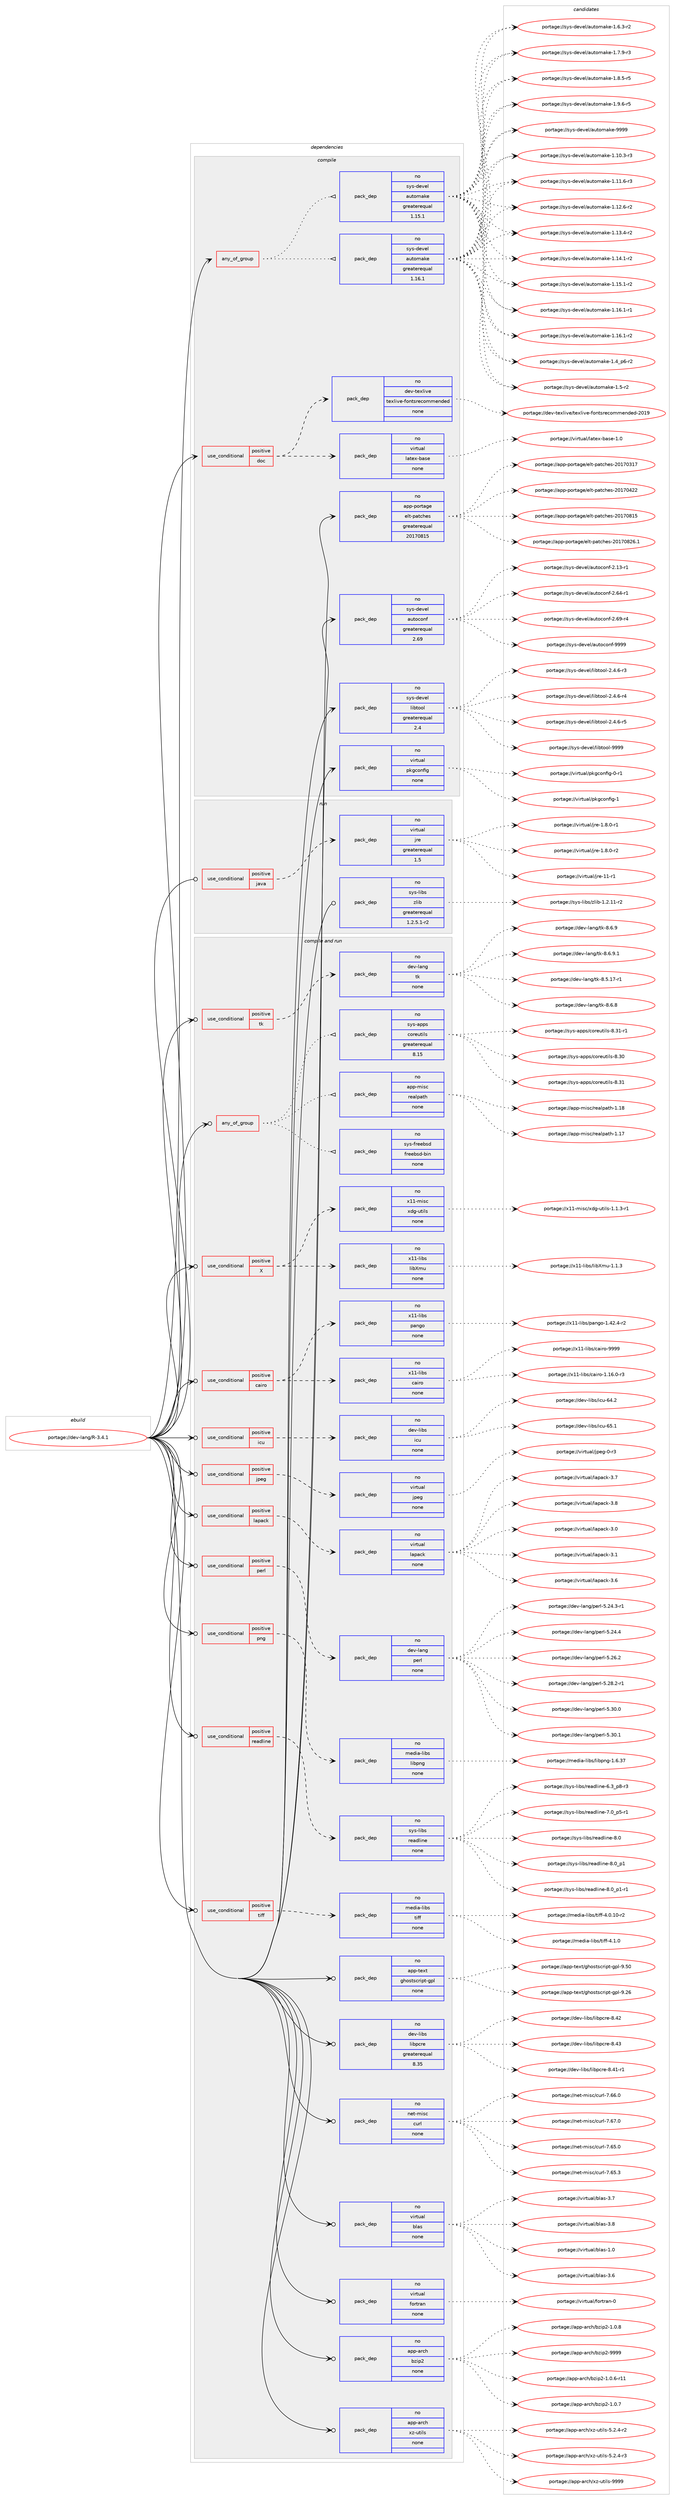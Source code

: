 digraph prolog {

# *************
# Graph options
# *************

newrank=true;
concentrate=true;
compound=true;
graph [rankdir=LR,fontname=Helvetica,fontsize=10,ranksep=1.5];#, ranksep=2.5, nodesep=0.2];
edge  [arrowhead=vee];
node  [fontname=Helvetica,fontsize=10];

# **********
# The ebuild
# **********

subgraph cluster_leftcol {
color=gray;
rank=same;
label=<<i>ebuild</i>>;
id [label="portage://dev-lang/R-3.4.1", color=red, width=4, href="../dev-lang/R-3.4.1.svg"];
}

# ****************
# The dependencies
# ****************

subgraph cluster_midcol {
color=gray;
label=<<i>dependencies</i>>;
subgraph cluster_compile {
fillcolor="#eeeeee";
style=filled;
label=<<i>compile</i>>;
subgraph any2677 {
dependency92692 [label=<<TABLE BORDER="0" CELLBORDER="1" CELLSPACING="0" CELLPADDING="4"><TR><TD CELLPADDING="10">any_of_group</TD></TR></TABLE>>, shape=none, color=red];subgraph pack70975 {
dependency92693 [label=<<TABLE BORDER="0" CELLBORDER="1" CELLSPACING="0" CELLPADDING="4" WIDTH="220"><TR><TD ROWSPAN="6" CELLPADDING="30">pack_dep</TD></TR><TR><TD WIDTH="110">no</TD></TR><TR><TD>sys-devel</TD></TR><TR><TD>automake</TD></TR><TR><TD>greaterequal</TD></TR><TR><TD>1.16.1</TD></TR></TABLE>>, shape=none, color=blue];
}
dependency92692:e -> dependency92693:w [weight=20,style="dotted",arrowhead="oinv"];
subgraph pack70976 {
dependency92694 [label=<<TABLE BORDER="0" CELLBORDER="1" CELLSPACING="0" CELLPADDING="4" WIDTH="220"><TR><TD ROWSPAN="6" CELLPADDING="30">pack_dep</TD></TR><TR><TD WIDTH="110">no</TD></TR><TR><TD>sys-devel</TD></TR><TR><TD>automake</TD></TR><TR><TD>greaterequal</TD></TR><TR><TD>1.15.1</TD></TR></TABLE>>, shape=none, color=blue];
}
dependency92692:e -> dependency92694:w [weight=20,style="dotted",arrowhead="oinv"];
}
id:e -> dependency92692:w [weight=20,style="solid",arrowhead="vee"];
subgraph cond18981 {
dependency92695 [label=<<TABLE BORDER="0" CELLBORDER="1" CELLSPACING="0" CELLPADDING="4"><TR><TD ROWSPAN="3" CELLPADDING="10">use_conditional</TD></TR><TR><TD>positive</TD></TR><TR><TD>doc</TD></TR></TABLE>>, shape=none, color=red];
subgraph pack70977 {
dependency92696 [label=<<TABLE BORDER="0" CELLBORDER="1" CELLSPACING="0" CELLPADDING="4" WIDTH="220"><TR><TD ROWSPAN="6" CELLPADDING="30">pack_dep</TD></TR><TR><TD WIDTH="110">no</TD></TR><TR><TD>virtual</TD></TR><TR><TD>latex-base</TD></TR><TR><TD>none</TD></TR><TR><TD></TD></TR></TABLE>>, shape=none, color=blue];
}
dependency92695:e -> dependency92696:w [weight=20,style="dashed",arrowhead="vee"];
subgraph pack70978 {
dependency92697 [label=<<TABLE BORDER="0" CELLBORDER="1" CELLSPACING="0" CELLPADDING="4" WIDTH="220"><TR><TD ROWSPAN="6" CELLPADDING="30">pack_dep</TD></TR><TR><TD WIDTH="110">no</TD></TR><TR><TD>dev-texlive</TD></TR><TR><TD>texlive-fontsrecommended</TD></TR><TR><TD>none</TD></TR><TR><TD></TD></TR></TABLE>>, shape=none, color=blue];
}
dependency92695:e -> dependency92697:w [weight=20,style="dashed",arrowhead="vee"];
}
id:e -> dependency92695:w [weight=20,style="solid",arrowhead="vee"];
subgraph pack70979 {
dependency92698 [label=<<TABLE BORDER="0" CELLBORDER="1" CELLSPACING="0" CELLPADDING="4" WIDTH="220"><TR><TD ROWSPAN="6" CELLPADDING="30">pack_dep</TD></TR><TR><TD WIDTH="110">no</TD></TR><TR><TD>app-portage</TD></TR><TR><TD>elt-patches</TD></TR><TR><TD>greaterequal</TD></TR><TR><TD>20170815</TD></TR></TABLE>>, shape=none, color=blue];
}
id:e -> dependency92698:w [weight=20,style="solid",arrowhead="vee"];
subgraph pack70980 {
dependency92699 [label=<<TABLE BORDER="0" CELLBORDER="1" CELLSPACING="0" CELLPADDING="4" WIDTH="220"><TR><TD ROWSPAN="6" CELLPADDING="30">pack_dep</TD></TR><TR><TD WIDTH="110">no</TD></TR><TR><TD>sys-devel</TD></TR><TR><TD>autoconf</TD></TR><TR><TD>greaterequal</TD></TR><TR><TD>2.69</TD></TR></TABLE>>, shape=none, color=blue];
}
id:e -> dependency92699:w [weight=20,style="solid",arrowhead="vee"];
subgraph pack70981 {
dependency92700 [label=<<TABLE BORDER="0" CELLBORDER="1" CELLSPACING="0" CELLPADDING="4" WIDTH="220"><TR><TD ROWSPAN="6" CELLPADDING="30">pack_dep</TD></TR><TR><TD WIDTH="110">no</TD></TR><TR><TD>sys-devel</TD></TR><TR><TD>libtool</TD></TR><TR><TD>greaterequal</TD></TR><TR><TD>2.4</TD></TR></TABLE>>, shape=none, color=blue];
}
id:e -> dependency92700:w [weight=20,style="solid",arrowhead="vee"];
subgraph pack70982 {
dependency92701 [label=<<TABLE BORDER="0" CELLBORDER="1" CELLSPACING="0" CELLPADDING="4" WIDTH="220"><TR><TD ROWSPAN="6" CELLPADDING="30">pack_dep</TD></TR><TR><TD WIDTH="110">no</TD></TR><TR><TD>virtual</TD></TR><TR><TD>pkgconfig</TD></TR><TR><TD>none</TD></TR><TR><TD></TD></TR></TABLE>>, shape=none, color=blue];
}
id:e -> dependency92701:w [weight=20,style="solid",arrowhead="vee"];
}
subgraph cluster_compileandrun {
fillcolor="#eeeeee";
style=filled;
label=<<i>compile and run</i>>;
subgraph any2678 {
dependency92702 [label=<<TABLE BORDER="0" CELLBORDER="1" CELLSPACING="0" CELLPADDING="4"><TR><TD CELLPADDING="10">any_of_group</TD></TR></TABLE>>, shape=none, color=red];subgraph pack70983 {
dependency92703 [label=<<TABLE BORDER="0" CELLBORDER="1" CELLSPACING="0" CELLPADDING="4" WIDTH="220"><TR><TD ROWSPAN="6" CELLPADDING="30">pack_dep</TD></TR><TR><TD WIDTH="110">no</TD></TR><TR><TD>sys-apps</TD></TR><TR><TD>coreutils</TD></TR><TR><TD>greaterequal</TD></TR><TR><TD>8.15</TD></TR></TABLE>>, shape=none, color=blue];
}
dependency92702:e -> dependency92703:w [weight=20,style="dotted",arrowhead="oinv"];
subgraph pack70984 {
dependency92704 [label=<<TABLE BORDER="0" CELLBORDER="1" CELLSPACING="0" CELLPADDING="4" WIDTH="220"><TR><TD ROWSPAN="6" CELLPADDING="30">pack_dep</TD></TR><TR><TD WIDTH="110">no</TD></TR><TR><TD>sys-freebsd</TD></TR><TR><TD>freebsd-bin</TD></TR><TR><TD>none</TD></TR><TR><TD></TD></TR></TABLE>>, shape=none, color=blue];
}
dependency92702:e -> dependency92704:w [weight=20,style="dotted",arrowhead="oinv"];
subgraph pack70985 {
dependency92705 [label=<<TABLE BORDER="0" CELLBORDER="1" CELLSPACING="0" CELLPADDING="4" WIDTH="220"><TR><TD ROWSPAN="6" CELLPADDING="30">pack_dep</TD></TR><TR><TD WIDTH="110">no</TD></TR><TR><TD>app-misc</TD></TR><TR><TD>realpath</TD></TR><TR><TD>none</TD></TR><TR><TD></TD></TR></TABLE>>, shape=none, color=blue];
}
dependency92702:e -> dependency92705:w [weight=20,style="dotted",arrowhead="oinv"];
}
id:e -> dependency92702:w [weight=20,style="solid",arrowhead="odotvee"];
subgraph cond18982 {
dependency92706 [label=<<TABLE BORDER="0" CELLBORDER="1" CELLSPACING="0" CELLPADDING="4"><TR><TD ROWSPAN="3" CELLPADDING="10">use_conditional</TD></TR><TR><TD>positive</TD></TR><TR><TD>X</TD></TR></TABLE>>, shape=none, color=red];
subgraph pack70986 {
dependency92707 [label=<<TABLE BORDER="0" CELLBORDER="1" CELLSPACING="0" CELLPADDING="4" WIDTH="220"><TR><TD ROWSPAN="6" CELLPADDING="30">pack_dep</TD></TR><TR><TD WIDTH="110">no</TD></TR><TR><TD>x11-libs</TD></TR><TR><TD>libXmu</TD></TR><TR><TD>none</TD></TR><TR><TD></TD></TR></TABLE>>, shape=none, color=blue];
}
dependency92706:e -> dependency92707:w [weight=20,style="dashed",arrowhead="vee"];
subgraph pack70987 {
dependency92708 [label=<<TABLE BORDER="0" CELLBORDER="1" CELLSPACING="0" CELLPADDING="4" WIDTH="220"><TR><TD ROWSPAN="6" CELLPADDING="30">pack_dep</TD></TR><TR><TD WIDTH="110">no</TD></TR><TR><TD>x11-misc</TD></TR><TR><TD>xdg-utils</TD></TR><TR><TD>none</TD></TR><TR><TD></TD></TR></TABLE>>, shape=none, color=blue];
}
dependency92706:e -> dependency92708:w [weight=20,style="dashed",arrowhead="vee"];
}
id:e -> dependency92706:w [weight=20,style="solid",arrowhead="odotvee"];
subgraph cond18983 {
dependency92709 [label=<<TABLE BORDER="0" CELLBORDER="1" CELLSPACING="0" CELLPADDING="4"><TR><TD ROWSPAN="3" CELLPADDING="10">use_conditional</TD></TR><TR><TD>positive</TD></TR><TR><TD>cairo</TD></TR></TABLE>>, shape=none, color=red];
subgraph pack70988 {
dependency92710 [label=<<TABLE BORDER="0" CELLBORDER="1" CELLSPACING="0" CELLPADDING="4" WIDTH="220"><TR><TD ROWSPAN="6" CELLPADDING="30">pack_dep</TD></TR><TR><TD WIDTH="110">no</TD></TR><TR><TD>x11-libs</TD></TR><TR><TD>cairo</TD></TR><TR><TD>none</TD></TR><TR><TD></TD></TR></TABLE>>, shape=none, color=blue];
}
dependency92709:e -> dependency92710:w [weight=20,style="dashed",arrowhead="vee"];
subgraph pack70989 {
dependency92711 [label=<<TABLE BORDER="0" CELLBORDER="1" CELLSPACING="0" CELLPADDING="4" WIDTH="220"><TR><TD ROWSPAN="6" CELLPADDING="30">pack_dep</TD></TR><TR><TD WIDTH="110">no</TD></TR><TR><TD>x11-libs</TD></TR><TR><TD>pango</TD></TR><TR><TD>none</TD></TR><TR><TD></TD></TR></TABLE>>, shape=none, color=blue];
}
dependency92709:e -> dependency92711:w [weight=20,style="dashed",arrowhead="vee"];
}
id:e -> dependency92709:w [weight=20,style="solid",arrowhead="odotvee"];
subgraph cond18984 {
dependency92712 [label=<<TABLE BORDER="0" CELLBORDER="1" CELLSPACING="0" CELLPADDING="4"><TR><TD ROWSPAN="3" CELLPADDING="10">use_conditional</TD></TR><TR><TD>positive</TD></TR><TR><TD>icu</TD></TR></TABLE>>, shape=none, color=red];
subgraph pack70990 {
dependency92713 [label=<<TABLE BORDER="0" CELLBORDER="1" CELLSPACING="0" CELLPADDING="4" WIDTH="220"><TR><TD ROWSPAN="6" CELLPADDING="30">pack_dep</TD></TR><TR><TD WIDTH="110">no</TD></TR><TR><TD>dev-libs</TD></TR><TR><TD>icu</TD></TR><TR><TD>none</TD></TR><TR><TD></TD></TR></TABLE>>, shape=none, color=blue];
}
dependency92712:e -> dependency92713:w [weight=20,style="dashed",arrowhead="vee"];
}
id:e -> dependency92712:w [weight=20,style="solid",arrowhead="odotvee"];
subgraph cond18985 {
dependency92714 [label=<<TABLE BORDER="0" CELLBORDER="1" CELLSPACING="0" CELLPADDING="4"><TR><TD ROWSPAN="3" CELLPADDING="10">use_conditional</TD></TR><TR><TD>positive</TD></TR><TR><TD>jpeg</TD></TR></TABLE>>, shape=none, color=red];
subgraph pack70991 {
dependency92715 [label=<<TABLE BORDER="0" CELLBORDER="1" CELLSPACING="0" CELLPADDING="4" WIDTH="220"><TR><TD ROWSPAN="6" CELLPADDING="30">pack_dep</TD></TR><TR><TD WIDTH="110">no</TD></TR><TR><TD>virtual</TD></TR><TR><TD>jpeg</TD></TR><TR><TD>none</TD></TR><TR><TD></TD></TR></TABLE>>, shape=none, color=blue];
}
dependency92714:e -> dependency92715:w [weight=20,style="dashed",arrowhead="vee"];
}
id:e -> dependency92714:w [weight=20,style="solid",arrowhead="odotvee"];
subgraph cond18986 {
dependency92716 [label=<<TABLE BORDER="0" CELLBORDER="1" CELLSPACING="0" CELLPADDING="4"><TR><TD ROWSPAN="3" CELLPADDING="10">use_conditional</TD></TR><TR><TD>positive</TD></TR><TR><TD>lapack</TD></TR></TABLE>>, shape=none, color=red];
subgraph pack70992 {
dependency92717 [label=<<TABLE BORDER="0" CELLBORDER="1" CELLSPACING="0" CELLPADDING="4" WIDTH="220"><TR><TD ROWSPAN="6" CELLPADDING="30">pack_dep</TD></TR><TR><TD WIDTH="110">no</TD></TR><TR><TD>virtual</TD></TR><TR><TD>lapack</TD></TR><TR><TD>none</TD></TR><TR><TD></TD></TR></TABLE>>, shape=none, color=blue];
}
dependency92716:e -> dependency92717:w [weight=20,style="dashed",arrowhead="vee"];
}
id:e -> dependency92716:w [weight=20,style="solid",arrowhead="odotvee"];
subgraph cond18987 {
dependency92718 [label=<<TABLE BORDER="0" CELLBORDER="1" CELLSPACING="0" CELLPADDING="4"><TR><TD ROWSPAN="3" CELLPADDING="10">use_conditional</TD></TR><TR><TD>positive</TD></TR><TR><TD>perl</TD></TR></TABLE>>, shape=none, color=red];
subgraph pack70993 {
dependency92719 [label=<<TABLE BORDER="0" CELLBORDER="1" CELLSPACING="0" CELLPADDING="4" WIDTH="220"><TR><TD ROWSPAN="6" CELLPADDING="30">pack_dep</TD></TR><TR><TD WIDTH="110">no</TD></TR><TR><TD>dev-lang</TD></TR><TR><TD>perl</TD></TR><TR><TD>none</TD></TR><TR><TD></TD></TR></TABLE>>, shape=none, color=blue];
}
dependency92718:e -> dependency92719:w [weight=20,style="dashed",arrowhead="vee"];
}
id:e -> dependency92718:w [weight=20,style="solid",arrowhead="odotvee"];
subgraph cond18988 {
dependency92720 [label=<<TABLE BORDER="0" CELLBORDER="1" CELLSPACING="0" CELLPADDING="4"><TR><TD ROWSPAN="3" CELLPADDING="10">use_conditional</TD></TR><TR><TD>positive</TD></TR><TR><TD>png</TD></TR></TABLE>>, shape=none, color=red];
subgraph pack70994 {
dependency92721 [label=<<TABLE BORDER="0" CELLBORDER="1" CELLSPACING="0" CELLPADDING="4" WIDTH="220"><TR><TD ROWSPAN="6" CELLPADDING="30">pack_dep</TD></TR><TR><TD WIDTH="110">no</TD></TR><TR><TD>media-libs</TD></TR><TR><TD>libpng</TD></TR><TR><TD>none</TD></TR><TR><TD></TD></TR></TABLE>>, shape=none, color=blue];
}
dependency92720:e -> dependency92721:w [weight=20,style="dashed",arrowhead="vee"];
}
id:e -> dependency92720:w [weight=20,style="solid",arrowhead="odotvee"];
subgraph cond18989 {
dependency92722 [label=<<TABLE BORDER="0" CELLBORDER="1" CELLSPACING="0" CELLPADDING="4"><TR><TD ROWSPAN="3" CELLPADDING="10">use_conditional</TD></TR><TR><TD>positive</TD></TR><TR><TD>readline</TD></TR></TABLE>>, shape=none, color=red];
subgraph pack70995 {
dependency92723 [label=<<TABLE BORDER="0" CELLBORDER="1" CELLSPACING="0" CELLPADDING="4" WIDTH="220"><TR><TD ROWSPAN="6" CELLPADDING="30">pack_dep</TD></TR><TR><TD WIDTH="110">no</TD></TR><TR><TD>sys-libs</TD></TR><TR><TD>readline</TD></TR><TR><TD>none</TD></TR><TR><TD></TD></TR></TABLE>>, shape=none, color=blue];
}
dependency92722:e -> dependency92723:w [weight=20,style="dashed",arrowhead="vee"];
}
id:e -> dependency92722:w [weight=20,style="solid",arrowhead="odotvee"];
subgraph cond18990 {
dependency92724 [label=<<TABLE BORDER="0" CELLBORDER="1" CELLSPACING="0" CELLPADDING="4"><TR><TD ROWSPAN="3" CELLPADDING="10">use_conditional</TD></TR><TR><TD>positive</TD></TR><TR><TD>tiff</TD></TR></TABLE>>, shape=none, color=red];
subgraph pack70996 {
dependency92725 [label=<<TABLE BORDER="0" CELLBORDER="1" CELLSPACING="0" CELLPADDING="4" WIDTH="220"><TR><TD ROWSPAN="6" CELLPADDING="30">pack_dep</TD></TR><TR><TD WIDTH="110">no</TD></TR><TR><TD>media-libs</TD></TR><TR><TD>tiff</TD></TR><TR><TD>none</TD></TR><TR><TD></TD></TR></TABLE>>, shape=none, color=blue];
}
dependency92724:e -> dependency92725:w [weight=20,style="dashed",arrowhead="vee"];
}
id:e -> dependency92724:w [weight=20,style="solid",arrowhead="odotvee"];
subgraph cond18991 {
dependency92726 [label=<<TABLE BORDER="0" CELLBORDER="1" CELLSPACING="0" CELLPADDING="4"><TR><TD ROWSPAN="3" CELLPADDING="10">use_conditional</TD></TR><TR><TD>positive</TD></TR><TR><TD>tk</TD></TR></TABLE>>, shape=none, color=red];
subgraph pack70997 {
dependency92727 [label=<<TABLE BORDER="0" CELLBORDER="1" CELLSPACING="0" CELLPADDING="4" WIDTH="220"><TR><TD ROWSPAN="6" CELLPADDING="30">pack_dep</TD></TR><TR><TD WIDTH="110">no</TD></TR><TR><TD>dev-lang</TD></TR><TR><TD>tk</TD></TR><TR><TD>none</TD></TR><TR><TD></TD></TR></TABLE>>, shape=none, color=blue];
}
dependency92726:e -> dependency92727:w [weight=20,style="dashed",arrowhead="vee"];
}
id:e -> dependency92726:w [weight=20,style="solid",arrowhead="odotvee"];
subgraph pack70998 {
dependency92728 [label=<<TABLE BORDER="0" CELLBORDER="1" CELLSPACING="0" CELLPADDING="4" WIDTH="220"><TR><TD ROWSPAN="6" CELLPADDING="30">pack_dep</TD></TR><TR><TD WIDTH="110">no</TD></TR><TR><TD>app-arch</TD></TR><TR><TD>bzip2</TD></TR><TR><TD>none</TD></TR><TR><TD></TD></TR></TABLE>>, shape=none, color=blue];
}
id:e -> dependency92728:w [weight=20,style="solid",arrowhead="odotvee"];
subgraph pack70999 {
dependency92729 [label=<<TABLE BORDER="0" CELLBORDER="1" CELLSPACING="0" CELLPADDING="4" WIDTH="220"><TR><TD ROWSPAN="6" CELLPADDING="30">pack_dep</TD></TR><TR><TD WIDTH="110">no</TD></TR><TR><TD>app-arch</TD></TR><TR><TD>xz-utils</TD></TR><TR><TD>none</TD></TR><TR><TD></TD></TR></TABLE>>, shape=none, color=blue];
}
id:e -> dependency92729:w [weight=20,style="solid",arrowhead="odotvee"];
subgraph pack71000 {
dependency92730 [label=<<TABLE BORDER="0" CELLBORDER="1" CELLSPACING="0" CELLPADDING="4" WIDTH="220"><TR><TD ROWSPAN="6" CELLPADDING="30">pack_dep</TD></TR><TR><TD WIDTH="110">no</TD></TR><TR><TD>app-text</TD></TR><TR><TD>ghostscript-gpl</TD></TR><TR><TD>none</TD></TR><TR><TD></TD></TR></TABLE>>, shape=none, color=blue];
}
id:e -> dependency92730:w [weight=20,style="solid",arrowhead="odotvee"];
subgraph pack71001 {
dependency92731 [label=<<TABLE BORDER="0" CELLBORDER="1" CELLSPACING="0" CELLPADDING="4" WIDTH="220"><TR><TD ROWSPAN="6" CELLPADDING="30">pack_dep</TD></TR><TR><TD WIDTH="110">no</TD></TR><TR><TD>dev-libs</TD></TR><TR><TD>libpcre</TD></TR><TR><TD>greaterequal</TD></TR><TR><TD>8.35</TD></TR></TABLE>>, shape=none, color=blue];
}
id:e -> dependency92731:w [weight=20,style="solid",arrowhead="odotvee"];
subgraph pack71002 {
dependency92732 [label=<<TABLE BORDER="0" CELLBORDER="1" CELLSPACING="0" CELLPADDING="4" WIDTH="220"><TR><TD ROWSPAN="6" CELLPADDING="30">pack_dep</TD></TR><TR><TD WIDTH="110">no</TD></TR><TR><TD>net-misc</TD></TR><TR><TD>curl</TD></TR><TR><TD>none</TD></TR><TR><TD></TD></TR></TABLE>>, shape=none, color=blue];
}
id:e -> dependency92732:w [weight=20,style="solid",arrowhead="odotvee"];
subgraph pack71003 {
dependency92733 [label=<<TABLE BORDER="0" CELLBORDER="1" CELLSPACING="0" CELLPADDING="4" WIDTH="220"><TR><TD ROWSPAN="6" CELLPADDING="30">pack_dep</TD></TR><TR><TD WIDTH="110">no</TD></TR><TR><TD>virtual</TD></TR><TR><TD>blas</TD></TR><TR><TD>none</TD></TR><TR><TD></TD></TR></TABLE>>, shape=none, color=blue];
}
id:e -> dependency92733:w [weight=20,style="solid",arrowhead="odotvee"];
subgraph pack71004 {
dependency92734 [label=<<TABLE BORDER="0" CELLBORDER="1" CELLSPACING="0" CELLPADDING="4" WIDTH="220"><TR><TD ROWSPAN="6" CELLPADDING="30">pack_dep</TD></TR><TR><TD WIDTH="110">no</TD></TR><TR><TD>virtual</TD></TR><TR><TD>fortran</TD></TR><TR><TD>none</TD></TR><TR><TD></TD></TR></TABLE>>, shape=none, color=blue];
}
id:e -> dependency92734:w [weight=20,style="solid",arrowhead="odotvee"];
}
subgraph cluster_run {
fillcolor="#eeeeee";
style=filled;
label=<<i>run</i>>;
subgraph cond18992 {
dependency92735 [label=<<TABLE BORDER="0" CELLBORDER="1" CELLSPACING="0" CELLPADDING="4"><TR><TD ROWSPAN="3" CELLPADDING="10">use_conditional</TD></TR><TR><TD>positive</TD></TR><TR><TD>java</TD></TR></TABLE>>, shape=none, color=red];
subgraph pack71005 {
dependency92736 [label=<<TABLE BORDER="0" CELLBORDER="1" CELLSPACING="0" CELLPADDING="4" WIDTH="220"><TR><TD ROWSPAN="6" CELLPADDING="30">pack_dep</TD></TR><TR><TD WIDTH="110">no</TD></TR><TR><TD>virtual</TD></TR><TR><TD>jre</TD></TR><TR><TD>greaterequal</TD></TR><TR><TD>1.5</TD></TR></TABLE>>, shape=none, color=blue];
}
dependency92735:e -> dependency92736:w [weight=20,style="dashed",arrowhead="vee"];
}
id:e -> dependency92735:w [weight=20,style="solid",arrowhead="odot"];
subgraph pack71006 {
dependency92737 [label=<<TABLE BORDER="0" CELLBORDER="1" CELLSPACING="0" CELLPADDING="4" WIDTH="220"><TR><TD ROWSPAN="6" CELLPADDING="30">pack_dep</TD></TR><TR><TD WIDTH="110">no</TD></TR><TR><TD>sys-libs</TD></TR><TR><TD>zlib</TD></TR><TR><TD>greaterequal</TD></TR><TR><TD>1.2.5.1-r2</TD></TR></TABLE>>, shape=none, color=blue];
}
id:e -> dependency92737:w [weight=20,style="solid",arrowhead="odot"];
}
}

# **************
# The candidates
# **************

subgraph cluster_choices {
rank=same;
color=gray;
label=<<i>candidates</i>>;

subgraph choice70975 {
color=black;
nodesep=1;
choiceportage11512111545100101118101108479711711611110997107101454946494846514511451 [label="portage://sys-devel/automake-1.10.3-r3", color=red, width=4,href="../sys-devel/automake-1.10.3-r3.svg"];
choiceportage11512111545100101118101108479711711611110997107101454946494946544511451 [label="portage://sys-devel/automake-1.11.6-r3", color=red, width=4,href="../sys-devel/automake-1.11.6-r3.svg"];
choiceportage11512111545100101118101108479711711611110997107101454946495046544511450 [label="portage://sys-devel/automake-1.12.6-r2", color=red, width=4,href="../sys-devel/automake-1.12.6-r2.svg"];
choiceportage11512111545100101118101108479711711611110997107101454946495146524511450 [label="portage://sys-devel/automake-1.13.4-r2", color=red, width=4,href="../sys-devel/automake-1.13.4-r2.svg"];
choiceportage11512111545100101118101108479711711611110997107101454946495246494511450 [label="portage://sys-devel/automake-1.14.1-r2", color=red, width=4,href="../sys-devel/automake-1.14.1-r2.svg"];
choiceportage11512111545100101118101108479711711611110997107101454946495346494511450 [label="portage://sys-devel/automake-1.15.1-r2", color=red, width=4,href="../sys-devel/automake-1.15.1-r2.svg"];
choiceportage11512111545100101118101108479711711611110997107101454946495446494511449 [label="portage://sys-devel/automake-1.16.1-r1", color=red, width=4,href="../sys-devel/automake-1.16.1-r1.svg"];
choiceportage11512111545100101118101108479711711611110997107101454946495446494511450 [label="portage://sys-devel/automake-1.16.1-r2", color=red, width=4,href="../sys-devel/automake-1.16.1-r2.svg"];
choiceportage115121115451001011181011084797117116111109971071014549465295112544511450 [label="portage://sys-devel/automake-1.4_p6-r2", color=red, width=4,href="../sys-devel/automake-1.4_p6-r2.svg"];
choiceportage11512111545100101118101108479711711611110997107101454946534511450 [label="portage://sys-devel/automake-1.5-r2", color=red, width=4,href="../sys-devel/automake-1.5-r2.svg"];
choiceportage115121115451001011181011084797117116111109971071014549465446514511450 [label="portage://sys-devel/automake-1.6.3-r2", color=red, width=4,href="../sys-devel/automake-1.6.3-r2.svg"];
choiceportage115121115451001011181011084797117116111109971071014549465546574511451 [label="portage://sys-devel/automake-1.7.9-r3", color=red, width=4,href="../sys-devel/automake-1.7.9-r3.svg"];
choiceportage115121115451001011181011084797117116111109971071014549465646534511453 [label="portage://sys-devel/automake-1.8.5-r5", color=red, width=4,href="../sys-devel/automake-1.8.5-r5.svg"];
choiceportage115121115451001011181011084797117116111109971071014549465746544511453 [label="portage://sys-devel/automake-1.9.6-r5", color=red, width=4,href="../sys-devel/automake-1.9.6-r5.svg"];
choiceportage115121115451001011181011084797117116111109971071014557575757 [label="portage://sys-devel/automake-9999", color=red, width=4,href="../sys-devel/automake-9999.svg"];
dependency92693:e -> choiceportage11512111545100101118101108479711711611110997107101454946494846514511451:w [style=dotted,weight="100"];
dependency92693:e -> choiceportage11512111545100101118101108479711711611110997107101454946494946544511451:w [style=dotted,weight="100"];
dependency92693:e -> choiceportage11512111545100101118101108479711711611110997107101454946495046544511450:w [style=dotted,weight="100"];
dependency92693:e -> choiceportage11512111545100101118101108479711711611110997107101454946495146524511450:w [style=dotted,weight="100"];
dependency92693:e -> choiceportage11512111545100101118101108479711711611110997107101454946495246494511450:w [style=dotted,weight="100"];
dependency92693:e -> choiceportage11512111545100101118101108479711711611110997107101454946495346494511450:w [style=dotted,weight="100"];
dependency92693:e -> choiceportage11512111545100101118101108479711711611110997107101454946495446494511449:w [style=dotted,weight="100"];
dependency92693:e -> choiceportage11512111545100101118101108479711711611110997107101454946495446494511450:w [style=dotted,weight="100"];
dependency92693:e -> choiceportage115121115451001011181011084797117116111109971071014549465295112544511450:w [style=dotted,weight="100"];
dependency92693:e -> choiceportage11512111545100101118101108479711711611110997107101454946534511450:w [style=dotted,weight="100"];
dependency92693:e -> choiceportage115121115451001011181011084797117116111109971071014549465446514511450:w [style=dotted,weight="100"];
dependency92693:e -> choiceportage115121115451001011181011084797117116111109971071014549465546574511451:w [style=dotted,weight="100"];
dependency92693:e -> choiceportage115121115451001011181011084797117116111109971071014549465646534511453:w [style=dotted,weight="100"];
dependency92693:e -> choiceportage115121115451001011181011084797117116111109971071014549465746544511453:w [style=dotted,weight="100"];
dependency92693:e -> choiceportage115121115451001011181011084797117116111109971071014557575757:w [style=dotted,weight="100"];
}
subgraph choice70976 {
color=black;
nodesep=1;
choiceportage11512111545100101118101108479711711611110997107101454946494846514511451 [label="portage://sys-devel/automake-1.10.3-r3", color=red, width=4,href="../sys-devel/automake-1.10.3-r3.svg"];
choiceportage11512111545100101118101108479711711611110997107101454946494946544511451 [label="portage://sys-devel/automake-1.11.6-r3", color=red, width=4,href="../sys-devel/automake-1.11.6-r3.svg"];
choiceportage11512111545100101118101108479711711611110997107101454946495046544511450 [label="portage://sys-devel/automake-1.12.6-r2", color=red, width=4,href="../sys-devel/automake-1.12.6-r2.svg"];
choiceportage11512111545100101118101108479711711611110997107101454946495146524511450 [label="portage://sys-devel/automake-1.13.4-r2", color=red, width=4,href="../sys-devel/automake-1.13.4-r2.svg"];
choiceportage11512111545100101118101108479711711611110997107101454946495246494511450 [label="portage://sys-devel/automake-1.14.1-r2", color=red, width=4,href="../sys-devel/automake-1.14.1-r2.svg"];
choiceportage11512111545100101118101108479711711611110997107101454946495346494511450 [label="portage://sys-devel/automake-1.15.1-r2", color=red, width=4,href="../sys-devel/automake-1.15.1-r2.svg"];
choiceportage11512111545100101118101108479711711611110997107101454946495446494511449 [label="portage://sys-devel/automake-1.16.1-r1", color=red, width=4,href="../sys-devel/automake-1.16.1-r1.svg"];
choiceportage11512111545100101118101108479711711611110997107101454946495446494511450 [label="portage://sys-devel/automake-1.16.1-r2", color=red, width=4,href="../sys-devel/automake-1.16.1-r2.svg"];
choiceportage115121115451001011181011084797117116111109971071014549465295112544511450 [label="portage://sys-devel/automake-1.4_p6-r2", color=red, width=4,href="../sys-devel/automake-1.4_p6-r2.svg"];
choiceportage11512111545100101118101108479711711611110997107101454946534511450 [label="portage://sys-devel/automake-1.5-r2", color=red, width=4,href="../sys-devel/automake-1.5-r2.svg"];
choiceportage115121115451001011181011084797117116111109971071014549465446514511450 [label="portage://sys-devel/automake-1.6.3-r2", color=red, width=4,href="../sys-devel/automake-1.6.3-r2.svg"];
choiceportage115121115451001011181011084797117116111109971071014549465546574511451 [label="portage://sys-devel/automake-1.7.9-r3", color=red, width=4,href="../sys-devel/automake-1.7.9-r3.svg"];
choiceportage115121115451001011181011084797117116111109971071014549465646534511453 [label="portage://sys-devel/automake-1.8.5-r5", color=red, width=4,href="../sys-devel/automake-1.8.5-r5.svg"];
choiceportage115121115451001011181011084797117116111109971071014549465746544511453 [label="portage://sys-devel/automake-1.9.6-r5", color=red, width=4,href="../sys-devel/automake-1.9.6-r5.svg"];
choiceportage115121115451001011181011084797117116111109971071014557575757 [label="portage://sys-devel/automake-9999", color=red, width=4,href="../sys-devel/automake-9999.svg"];
dependency92694:e -> choiceportage11512111545100101118101108479711711611110997107101454946494846514511451:w [style=dotted,weight="100"];
dependency92694:e -> choiceportage11512111545100101118101108479711711611110997107101454946494946544511451:w [style=dotted,weight="100"];
dependency92694:e -> choiceportage11512111545100101118101108479711711611110997107101454946495046544511450:w [style=dotted,weight="100"];
dependency92694:e -> choiceportage11512111545100101118101108479711711611110997107101454946495146524511450:w [style=dotted,weight="100"];
dependency92694:e -> choiceportage11512111545100101118101108479711711611110997107101454946495246494511450:w [style=dotted,weight="100"];
dependency92694:e -> choiceportage11512111545100101118101108479711711611110997107101454946495346494511450:w [style=dotted,weight="100"];
dependency92694:e -> choiceportage11512111545100101118101108479711711611110997107101454946495446494511449:w [style=dotted,weight="100"];
dependency92694:e -> choiceportage11512111545100101118101108479711711611110997107101454946495446494511450:w [style=dotted,weight="100"];
dependency92694:e -> choiceportage115121115451001011181011084797117116111109971071014549465295112544511450:w [style=dotted,weight="100"];
dependency92694:e -> choiceportage11512111545100101118101108479711711611110997107101454946534511450:w [style=dotted,weight="100"];
dependency92694:e -> choiceportage115121115451001011181011084797117116111109971071014549465446514511450:w [style=dotted,weight="100"];
dependency92694:e -> choiceportage115121115451001011181011084797117116111109971071014549465546574511451:w [style=dotted,weight="100"];
dependency92694:e -> choiceportage115121115451001011181011084797117116111109971071014549465646534511453:w [style=dotted,weight="100"];
dependency92694:e -> choiceportage115121115451001011181011084797117116111109971071014549465746544511453:w [style=dotted,weight="100"];
dependency92694:e -> choiceportage115121115451001011181011084797117116111109971071014557575757:w [style=dotted,weight="100"];
}
subgraph choice70977 {
color=black;
nodesep=1;
choiceportage11810511411611797108471089711610112045989711510145494648 [label="portage://virtual/latex-base-1.0", color=red, width=4,href="../virtual/latex-base-1.0.svg"];
dependency92696:e -> choiceportage11810511411611797108471089711610112045989711510145494648:w [style=dotted,weight="100"];
}
subgraph choice70978 {
color=black;
nodesep=1;
choiceportage100101118451161011201081051181014711610112010810511810145102111110116115114101991111091091011101001011004550484957 [label="portage://dev-texlive/texlive-fontsrecommended-2019", color=red, width=4,href="../dev-texlive/texlive-fontsrecommended-2019.svg"];
dependency92697:e -> choiceportage100101118451161011201081051181014711610112010810511810145102111110116115114101991111091091011101001011004550484957:w [style=dotted,weight="100"];
}
subgraph choice70979 {
color=black;
nodesep=1;
choiceportage97112112451121111141169710310147101108116451129711699104101115455048495548514955 [label="portage://app-portage/elt-patches-20170317", color=red, width=4,href="../app-portage/elt-patches-20170317.svg"];
choiceportage97112112451121111141169710310147101108116451129711699104101115455048495548525050 [label="portage://app-portage/elt-patches-20170422", color=red, width=4,href="../app-portage/elt-patches-20170422.svg"];
choiceportage97112112451121111141169710310147101108116451129711699104101115455048495548564953 [label="portage://app-portage/elt-patches-20170815", color=red, width=4,href="../app-portage/elt-patches-20170815.svg"];
choiceportage971121124511211111411697103101471011081164511297116991041011154550484955485650544649 [label="portage://app-portage/elt-patches-20170826.1", color=red, width=4,href="../app-portage/elt-patches-20170826.1.svg"];
dependency92698:e -> choiceportage97112112451121111141169710310147101108116451129711699104101115455048495548514955:w [style=dotted,weight="100"];
dependency92698:e -> choiceportage97112112451121111141169710310147101108116451129711699104101115455048495548525050:w [style=dotted,weight="100"];
dependency92698:e -> choiceportage97112112451121111141169710310147101108116451129711699104101115455048495548564953:w [style=dotted,weight="100"];
dependency92698:e -> choiceportage971121124511211111411697103101471011081164511297116991041011154550484955485650544649:w [style=dotted,weight="100"];
}
subgraph choice70980 {
color=black;
nodesep=1;
choiceportage1151211154510010111810110847971171161119911111010245504649514511449 [label="portage://sys-devel/autoconf-2.13-r1", color=red, width=4,href="../sys-devel/autoconf-2.13-r1.svg"];
choiceportage1151211154510010111810110847971171161119911111010245504654524511449 [label="portage://sys-devel/autoconf-2.64-r1", color=red, width=4,href="../sys-devel/autoconf-2.64-r1.svg"];
choiceportage1151211154510010111810110847971171161119911111010245504654574511452 [label="portage://sys-devel/autoconf-2.69-r4", color=red, width=4,href="../sys-devel/autoconf-2.69-r4.svg"];
choiceportage115121115451001011181011084797117116111991111101024557575757 [label="portage://sys-devel/autoconf-9999", color=red, width=4,href="../sys-devel/autoconf-9999.svg"];
dependency92699:e -> choiceportage1151211154510010111810110847971171161119911111010245504649514511449:w [style=dotted,weight="100"];
dependency92699:e -> choiceportage1151211154510010111810110847971171161119911111010245504654524511449:w [style=dotted,weight="100"];
dependency92699:e -> choiceportage1151211154510010111810110847971171161119911111010245504654574511452:w [style=dotted,weight="100"];
dependency92699:e -> choiceportage115121115451001011181011084797117116111991111101024557575757:w [style=dotted,weight="100"];
}
subgraph choice70981 {
color=black;
nodesep=1;
choiceportage1151211154510010111810110847108105981161111111084550465246544511451 [label="portage://sys-devel/libtool-2.4.6-r3", color=red, width=4,href="../sys-devel/libtool-2.4.6-r3.svg"];
choiceportage1151211154510010111810110847108105981161111111084550465246544511452 [label="portage://sys-devel/libtool-2.4.6-r4", color=red, width=4,href="../sys-devel/libtool-2.4.6-r4.svg"];
choiceportage1151211154510010111810110847108105981161111111084550465246544511453 [label="portage://sys-devel/libtool-2.4.6-r5", color=red, width=4,href="../sys-devel/libtool-2.4.6-r5.svg"];
choiceportage1151211154510010111810110847108105981161111111084557575757 [label="portage://sys-devel/libtool-9999", color=red, width=4,href="../sys-devel/libtool-9999.svg"];
dependency92700:e -> choiceportage1151211154510010111810110847108105981161111111084550465246544511451:w [style=dotted,weight="100"];
dependency92700:e -> choiceportage1151211154510010111810110847108105981161111111084550465246544511452:w [style=dotted,weight="100"];
dependency92700:e -> choiceportage1151211154510010111810110847108105981161111111084550465246544511453:w [style=dotted,weight="100"];
dependency92700:e -> choiceportage1151211154510010111810110847108105981161111111084557575757:w [style=dotted,weight="100"];
}
subgraph choice70982 {
color=black;
nodesep=1;
choiceportage11810511411611797108471121071039911111010210510345484511449 [label="portage://virtual/pkgconfig-0-r1", color=red, width=4,href="../virtual/pkgconfig-0-r1.svg"];
choiceportage1181051141161179710847112107103991111101021051034549 [label="portage://virtual/pkgconfig-1", color=red, width=4,href="../virtual/pkgconfig-1.svg"];
dependency92701:e -> choiceportage11810511411611797108471121071039911111010210510345484511449:w [style=dotted,weight="100"];
dependency92701:e -> choiceportage1181051141161179710847112107103991111101021051034549:w [style=dotted,weight="100"];
}
subgraph choice70983 {
color=black;
nodesep=1;
choiceportage115121115459711211211547991111141011171161051081154556465148 [label="portage://sys-apps/coreutils-8.30", color=red, width=4,href="../sys-apps/coreutils-8.30.svg"];
choiceportage115121115459711211211547991111141011171161051081154556465149 [label="portage://sys-apps/coreutils-8.31", color=red, width=4,href="../sys-apps/coreutils-8.31.svg"];
choiceportage1151211154597112112115479911111410111711610510811545564651494511449 [label="portage://sys-apps/coreutils-8.31-r1", color=red, width=4,href="../sys-apps/coreutils-8.31-r1.svg"];
dependency92703:e -> choiceportage115121115459711211211547991111141011171161051081154556465148:w [style=dotted,weight="100"];
dependency92703:e -> choiceportage115121115459711211211547991111141011171161051081154556465149:w [style=dotted,weight="100"];
dependency92703:e -> choiceportage1151211154597112112115479911111410111711610510811545564651494511449:w [style=dotted,weight="100"];
}
subgraph choice70984 {
color=black;
nodesep=1;
}
subgraph choice70985 {
color=black;
nodesep=1;
choiceportage9711211245109105115994711410197108112971161044549464955 [label="portage://app-misc/realpath-1.17", color=red, width=4,href="../app-misc/realpath-1.17.svg"];
choiceportage9711211245109105115994711410197108112971161044549464956 [label="portage://app-misc/realpath-1.18", color=red, width=4,href="../app-misc/realpath-1.18.svg"];
dependency92705:e -> choiceportage9711211245109105115994711410197108112971161044549464955:w [style=dotted,weight="100"];
dependency92705:e -> choiceportage9711211245109105115994711410197108112971161044549464956:w [style=dotted,weight="100"];
}
subgraph choice70986 {
color=black;
nodesep=1;
choiceportage12049494510810598115471081059888109117454946494651 [label="portage://x11-libs/libXmu-1.1.3", color=red, width=4,href="../x11-libs/libXmu-1.1.3.svg"];
dependency92707:e -> choiceportage12049494510810598115471081059888109117454946494651:w [style=dotted,weight="100"];
}
subgraph choice70987 {
color=black;
nodesep=1;
choiceportage1204949451091051159947120100103451171161051081154549464946514511449 [label="portage://x11-misc/xdg-utils-1.1.3-r1", color=red, width=4,href="../x11-misc/xdg-utils-1.1.3-r1.svg"];
dependency92708:e -> choiceportage1204949451091051159947120100103451171161051081154549464946514511449:w [style=dotted,weight="100"];
}
subgraph choice70988 {
color=black;
nodesep=1;
choiceportage12049494510810598115479997105114111454946495446484511451 [label="portage://x11-libs/cairo-1.16.0-r3", color=red, width=4,href="../x11-libs/cairo-1.16.0-r3.svg"];
choiceportage120494945108105981154799971051141114557575757 [label="portage://x11-libs/cairo-9999", color=red, width=4,href="../x11-libs/cairo-9999.svg"];
dependency92710:e -> choiceportage12049494510810598115479997105114111454946495446484511451:w [style=dotted,weight="100"];
dependency92710:e -> choiceportage120494945108105981154799971051141114557575757:w [style=dotted,weight="100"];
}
subgraph choice70989 {
color=black;
nodesep=1;
choiceportage120494945108105981154711297110103111454946525046524511450 [label="portage://x11-libs/pango-1.42.4-r2", color=red, width=4,href="../x11-libs/pango-1.42.4-r2.svg"];
dependency92711:e -> choiceportage120494945108105981154711297110103111454946525046524511450:w [style=dotted,weight="100"];
}
subgraph choice70990 {
color=black;
nodesep=1;
choiceportage100101118451081059811547105991174554524650 [label="portage://dev-libs/icu-64.2", color=red, width=4,href="../dev-libs/icu-64.2.svg"];
choiceportage100101118451081059811547105991174554534649 [label="portage://dev-libs/icu-65.1", color=red, width=4,href="../dev-libs/icu-65.1.svg"];
dependency92713:e -> choiceportage100101118451081059811547105991174554524650:w [style=dotted,weight="100"];
dependency92713:e -> choiceportage100101118451081059811547105991174554534649:w [style=dotted,weight="100"];
}
subgraph choice70991 {
color=black;
nodesep=1;
choiceportage118105114116117971084710611210110345484511451 [label="portage://virtual/jpeg-0-r3", color=red, width=4,href="../virtual/jpeg-0-r3.svg"];
dependency92715:e -> choiceportage118105114116117971084710611210110345484511451:w [style=dotted,weight="100"];
}
subgraph choice70992 {
color=black;
nodesep=1;
choiceportage118105114116117971084710897112979910745514648 [label="portage://virtual/lapack-3.0", color=red, width=4,href="../virtual/lapack-3.0.svg"];
choiceportage118105114116117971084710897112979910745514649 [label="portage://virtual/lapack-3.1", color=red, width=4,href="../virtual/lapack-3.1.svg"];
choiceportage118105114116117971084710897112979910745514654 [label="portage://virtual/lapack-3.6", color=red, width=4,href="../virtual/lapack-3.6.svg"];
choiceportage118105114116117971084710897112979910745514655 [label="portage://virtual/lapack-3.7", color=red, width=4,href="../virtual/lapack-3.7.svg"];
choiceportage118105114116117971084710897112979910745514656 [label="portage://virtual/lapack-3.8", color=red, width=4,href="../virtual/lapack-3.8.svg"];
dependency92717:e -> choiceportage118105114116117971084710897112979910745514648:w [style=dotted,weight="100"];
dependency92717:e -> choiceportage118105114116117971084710897112979910745514649:w [style=dotted,weight="100"];
dependency92717:e -> choiceportage118105114116117971084710897112979910745514654:w [style=dotted,weight="100"];
dependency92717:e -> choiceportage118105114116117971084710897112979910745514655:w [style=dotted,weight="100"];
dependency92717:e -> choiceportage118105114116117971084710897112979910745514656:w [style=dotted,weight="100"];
}
subgraph choice70993 {
color=black;
nodesep=1;
choiceportage100101118451089711010347112101114108455346505246514511449 [label="portage://dev-lang/perl-5.24.3-r1", color=red, width=4,href="../dev-lang/perl-5.24.3-r1.svg"];
choiceportage10010111845108971101034711210111410845534650524652 [label="portage://dev-lang/perl-5.24.4", color=red, width=4,href="../dev-lang/perl-5.24.4.svg"];
choiceportage10010111845108971101034711210111410845534650544650 [label="portage://dev-lang/perl-5.26.2", color=red, width=4,href="../dev-lang/perl-5.26.2.svg"];
choiceportage100101118451089711010347112101114108455346505646504511449 [label="portage://dev-lang/perl-5.28.2-r1", color=red, width=4,href="../dev-lang/perl-5.28.2-r1.svg"];
choiceportage10010111845108971101034711210111410845534651484648 [label="portage://dev-lang/perl-5.30.0", color=red, width=4,href="../dev-lang/perl-5.30.0.svg"];
choiceportage10010111845108971101034711210111410845534651484649 [label="portage://dev-lang/perl-5.30.1", color=red, width=4,href="../dev-lang/perl-5.30.1.svg"];
dependency92719:e -> choiceportage100101118451089711010347112101114108455346505246514511449:w [style=dotted,weight="100"];
dependency92719:e -> choiceportage10010111845108971101034711210111410845534650524652:w [style=dotted,weight="100"];
dependency92719:e -> choiceportage10010111845108971101034711210111410845534650544650:w [style=dotted,weight="100"];
dependency92719:e -> choiceportage100101118451089711010347112101114108455346505646504511449:w [style=dotted,weight="100"];
dependency92719:e -> choiceportage10010111845108971101034711210111410845534651484648:w [style=dotted,weight="100"];
dependency92719:e -> choiceportage10010111845108971101034711210111410845534651484649:w [style=dotted,weight="100"];
}
subgraph choice70994 {
color=black;
nodesep=1;
choiceportage109101100105974510810598115471081059811211010345494654465155 [label="portage://media-libs/libpng-1.6.37", color=red, width=4,href="../media-libs/libpng-1.6.37.svg"];
dependency92721:e -> choiceportage109101100105974510810598115471081059811211010345494654465155:w [style=dotted,weight="100"];
}
subgraph choice70995 {
color=black;
nodesep=1;
choiceportage115121115451081059811547114101971001081051101014554465195112564511451 [label="portage://sys-libs/readline-6.3_p8-r3", color=red, width=4,href="../sys-libs/readline-6.3_p8-r3.svg"];
choiceportage115121115451081059811547114101971001081051101014555464895112534511449 [label="portage://sys-libs/readline-7.0_p5-r1", color=red, width=4,href="../sys-libs/readline-7.0_p5-r1.svg"];
choiceportage1151211154510810598115471141019710010810511010145564648 [label="portage://sys-libs/readline-8.0", color=red, width=4,href="../sys-libs/readline-8.0.svg"];
choiceportage11512111545108105981154711410197100108105110101455646489511249 [label="portage://sys-libs/readline-8.0_p1", color=red, width=4,href="../sys-libs/readline-8.0_p1.svg"];
choiceportage115121115451081059811547114101971001081051101014556464895112494511449 [label="portage://sys-libs/readline-8.0_p1-r1", color=red, width=4,href="../sys-libs/readline-8.0_p1-r1.svg"];
dependency92723:e -> choiceportage115121115451081059811547114101971001081051101014554465195112564511451:w [style=dotted,weight="100"];
dependency92723:e -> choiceportage115121115451081059811547114101971001081051101014555464895112534511449:w [style=dotted,weight="100"];
dependency92723:e -> choiceportage1151211154510810598115471141019710010810511010145564648:w [style=dotted,weight="100"];
dependency92723:e -> choiceportage11512111545108105981154711410197100108105110101455646489511249:w [style=dotted,weight="100"];
dependency92723:e -> choiceportage115121115451081059811547114101971001081051101014556464895112494511449:w [style=dotted,weight="100"];
}
subgraph choice70996 {
color=black;
nodesep=1;
choiceportage10910110010597451081059811547116105102102455246484649484511450 [label="portage://media-libs/tiff-4.0.10-r2", color=red, width=4,href="../media-libs/tiff-4.0.10-r2.svg"];
choiceportage10910110010597451081059811547116105102102455246494648 [label="portage://media-libs/tiff-4.1.0", color=red, width=4,href="../media-libs/tiff-4.1.0.svg"];
dependency92725:e -> choiceportage10910110010597451081059811547116105102102455246484649484511450:w [style=dotted,weight="100"];
dependency92725:e -> choiceportage10910110010597451081059811547116105102102455246494648:w [style=dotted,weight="100"];
}
subgraph choice70997 {
color=black;
nodesep=1;
choiceportage100101118451089711010347116107455646534649554511449 [label="portage://dev-lang/tk-8.5.17-r1", color=red, width=4,href="../dev-lang/tk-8.5.17-r1.svg"];
choiceportage100101118451089711010347116107455646544656 [label="portage://dev-lang/tk-8.6.8", color=red, width=4,href="../dev-lang/tk-8.6.8.svg"];
choiceportage100101118451089711010347116107455646544657 [label="portage://dev-lang/tk-8.6.9", color=red, width=4,href="../dev-lang/tk-8.6.9.svg"];
choiceportage1001011184510897110103471161074556465446574649 [label="portage://dev-lang/tk-8.6.9.1", color=red, width=4,href="../dev-lang/tk-8.6.9.1.svg"];
dependency92727:e -> choiceportage100101118451089711010347116107455646534649554511449:w [style=dotted,weight="100"];
dependency92727:e -> choiceportage100101118451089711010347116107455646544656:w [style=dotted,weight="100"];
dependency92727:e -> choiceportage100101118451089711010347116107455646544657:w [style=dotted,weight="100"];
dependency92727:e -> choiceportage1001011184510897110103471161074556465446574649:w [style=dotted,weight="100"];
}
subgraph choice70998 {
color=black;
nodesep=1;
choiceportage97112112459711499104479812210511250454946484654451144949 [label="portage://app-arch/bzip2-1.0.6-r11", color=red, width=4,href="../app-arch/bzip2-1.0.6-r11.svg"];
choiceportage97112112459711499104479812210511250454946484655 [label="portage://app-arch/bzip2-1.0.7", color=red, width=4,href="../app-arch/bzip2-1.0.7.svg"];
choiceportage97112112459711499104479812210511250454946484656 [label="portage://app-arch/bzip2-1.0.8", color=red, width=4,href="../app-arch/bzip2-1.0.8.svg"];
choiceportage971121124597114991044798122105112504557575757 [label="portage://app-arch/bzip2-9999", color=red, width=4,href="../app-arch/bzip2-9999.svg"];
dependency92728:e -> choiceportage97112112459711499104479812210511250454946484654451144949:w [style=dotted,weight="100"];
dependency92728:e -> choiceportage97112112459711499104479812210511250454946484655:w [style=dotted,weight="100"];
dependency92728:e -> choiceportage97112112459711499104479812210511250454946484656:w [style=dotted,weight="100"];
dependency92728:e -> choiceportage971121124597114991044798122105112504557575757:w [style=dotted,weight="100"];
}
subgraph choice70999 {
color=black;
nodesep=1;
choiceportage9711211245971149910447120122451171161051081154553465046524511450 [label="portage://app-arch/xz-utils-5.2.4-r2", color=red, width=4,href="../app-arch/xz-utils-5.2.4-r2.svg"];
choiceportage9711211245971149910447120122451171161051081154553465046524511451 [label="portage://app-arch/xz-utils-5.2.4-r3", color=red, width=4,href="../app-arch/xz-utils-5.2.4-r3.svg"];
choiceportage9711211245971149910447120122451171161051081154557575757 [label="portage://app-arch/xz-utils-9999", color=red, width=4,href="../app-arch/xz-utils-9999.svg"];
dependency92729:e -> choiceportage9711211245971149910447120122451171161051081154553465046524511450:w [style=dotted,weight="100"];
dependency92729:e -> choiceportage9711211245971149910447120122451171161051081154553465046524511451:w [style=dotted,weight="100"];
dependency92729:e -> choiceportage9711211245971149910447120122451171161051081154557575757:w [style=dotted,weight="100"];
}
subgraph choice71000 {
color=black;
nodesep=1;
choiceportage97112112451161011201164710310411111511611599114105112116451031121084557465054 [label="portage://app-text/ghostscript-gpl-9.26", color=red, width=4,href="../app-text/ghostscript-gpl-9.26.svg"];
choiceportage97112112451161011201164710310411111511611599114105112116451031121084557465348 [label="portage://app-text/ghostscript-gpl-9.50", color=red, width=4,href="../app-text/ghostscript-gpl-9.50.svg"];
dependency92730:e -> choiceportage97112112451161011201164710310411111511611599114105112116451031121084557465054:w [style=dotted,weight="100"];
dependency92730:e -> choiceportage97112112451161011201164710310411111511611599114105112116451031121084557465348:w [style=dotted,weight="100"];
}
subgraph choice71001 {
color=black;
nodesep=1;
choiceportage100101118451081059811547108105981129911410145564652494511449 [label="portage://dev-libs/libpcre-8.41-r1", color=red, width=4,href="../dev-libs/libpcre-8.41-r1.svg"];
choiceportage10010111845108105981154710810598112991141014556465250 [label="portage://dev-libs/libpcre-8.42", color=red, width=4,href="../dev-libs/libpcre-8.42.svg"];
choiceportage10010111845108105981154710810598112991141014556465251 [label="portage://dev-libs/libpcre-8.43", color=red, width=4,href="../dev-libs/libpcre-8.43.svg"];
dependency92731:e -> choiceportage100101118451081059811547108105981129911410145564652494511449:w [style=dotted,weight="100"];
dependency92731:e -> choiceportage10010111845108105981154710810598112991141014556465250:w [style=dotted,weight="100"];
dependency92731:e -> choiceportage10010111845108105981154710810598112991141014556465251:w [style=dotted,weight="100"];
}
subgraph choice71002 {
color=black;
nodesep=1;
choiceportage1101011164510910511599479911711410845554654534648 [label="portage://net-misc/curl-7.65.0", color=red, width=4,href="../net-misc/curl-7.65.0.svg"];
choiceportage1101011164510910511599479911711410845554654534651 [label="portage://net-misc/curl-7.65.3", color=red, width=4,href="../net-misc/curl-7.65.3.svg"];
choiceportage1101011164510910511599479911711410845554654544648 [label="portage://net-misc/curl-7.66.0", color=red, width=4,href="../net-misc/curl-7.66.0.svg"];
choiceportage1101011164510910511599479911711410845554654554648 [label="portage://net-misc/curl-7.67.0", color=red, width=4,href="../net-misc/curl-7.67.0.svg"];
dependency92732:e -> choiceportage1101011164510910511599479911711410845554654534648:w [style=dotted,weight="100"];
dependency92732:e -> choiceportage1101011164510910511599479911711410845554654534651:w [style=dotted,weight="100"];
dependency92732:e -> choiceportage1101011164510910511599479911711410845554654544648:w [style=dotted,weight="100"];
dependency92732:e -> choiceportage1101011164510910511599479911711410845554654554648:w [style=dotted,weight="100"];
}
subgraph choice71003 {
color=black;
nodesep=1;
choiceportage1181051141161179710847981089711545494648 [label="portage://virtual/blas-1.0", color=red, width=4,href="../virtual/blas-1.0.svg"];
choiceportage1181051141161179710847981089711545514654 [label="portage://virtual/blas-3.6", color=red, width=4,href="../virtual/blas-3.6.svg"];
choiceportage1181051141161179710847981089711545514655 [label="portage://virtual/blas-3.7", color=red, width=4,href="../virtual/blas-3.7.svg"];
choiceportage1181051141161179710847981089711545514656 [label="portage://virtual/blas-3.8", color=red, width=4,href="../virtual/blas-3.8.svg"];
dependency92733:e -> choiceportage1181051141161179710847981089711545494648:w [style=dotted,weight="100"];
dependency92733:e -> choiceportage1181051141161179710847981089711545514654:w [style=dotted,weight="100"];
dependency92733:e -> choiceportage1181051141161179710847981089711545514655:w [style=dotted,weight="100"];
dependency92733:e -> choiceportage1181051141161179710847981089711545514656:w [style=dotted,weight="100"];
}
subgraph choice71004 {
color=black;
nodesep=1;
choiceportage1181051141161179710847102111114116114971104548 [label="portage://virtual/fortran-0", color=red, width=4,href="../virtual/fortran-0.svg"];
dependency92734:e -> choiceportage1181051141161179710847102111114116114971104548:w [style=dotted,weight="100"];
}
subgraph choice71005 {
color=black;
nodesep=1;
choiceportage11810511411611797108471061141014549465646484511449 [label="portage://virtual/jre-1.8.0-r1", color=red, width=4,href="../virtual/jre-1.8.0-r1.svg"];
choiceportage11810511411611797108471061141014549465646484511450 [label="portage://virtual/jre-1.8.0-r2", color=red, width=4,href="../virtual/jre-1.8.0-r2.svg"];
choiceportage11810511411611797108471061141014549494511449 [label="portage://virtual/jre-11-r1", color=red, width=4,href="../virtual/jre-11-r1.svg"];
dependency92736:e -> choiceportage11810511411611797108471061141014549465646484511449:w [style=dotted,weight="100"];
dependency92736:e -> choiceportage11810511411611797108471061141014549465646484511450:w [style=dotted,weight="100"];
dependency92736:e -> choiceportage11810511411611797108471061141014549494511449:w [style=dotted,weight="100"];
}
subgraph choice71006 {
color=black;
nodesep=1;
choiceportage11512111545108105981154712210810598454946504649494511450 [label="portage://sys-libs/zlib-1.2.11-r2", color=red, width=4,href="../sys-libs/zlib-1.2.11-r2.svg"];
dependency92737:e -> choiceportage11512111545108105981154712210810598454946504649494511450:w [style=dotted,weight="100"];
}
}

}
